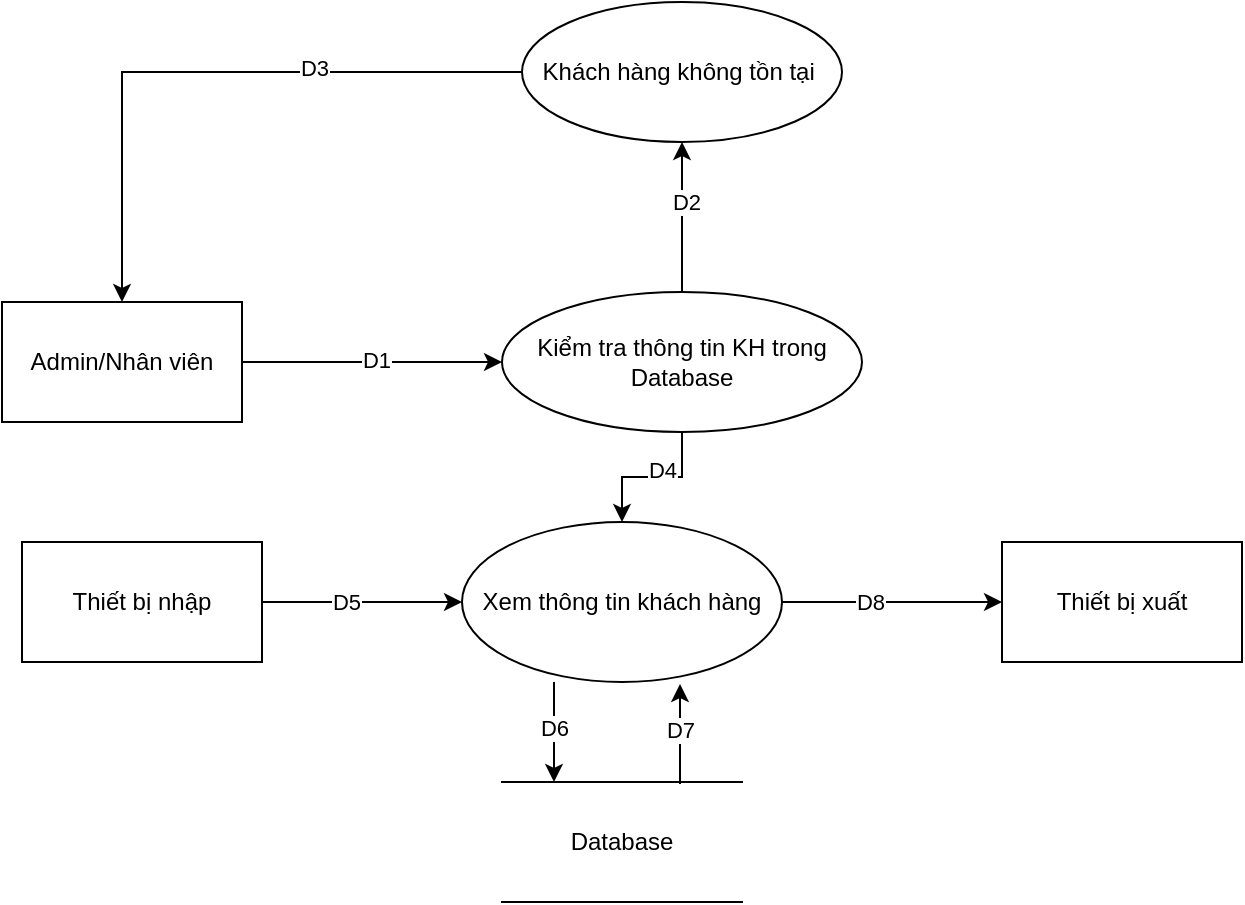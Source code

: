 <mxfile version="26.1.3">
  <diagram name="Trang-1" id="zOjM11FqY31gruz-tnVd">
    <mxGraphModel dx="1050" dy="522" grid="1" gridSize="10" guides="1" tooltips="1" connect="1" arrows="1" fold="1" page="1" pageScale="1" pageWidth="827" pageHeight="1169" math="0" shadow="0">
      <root>
        <mxCell id="0" />
        <mxCell id="1" parent="0" />
        <mxCell id="Z7QoO1elIAS8lSmZZ-nj-12" style="edgeStyle=orthogonalEdgeStyle;rounded=0;orthogonalLoop=1;jettySize=auto;html=1;entryX=0.5;entryY=0;entryDx=0;entryDy=0;" edge="1" parent="1">
          <mxGeometry relative="1" as="geometry">
            <mxPoint x="396" y="360" as="sourcePoint" />
            <mxPoint x="396" y="410" as="targetPoint" />
          </mxGeometry>
        </mxCell>
        <mxCell id="Z7QoO1elIAS8lSmZZ-nj-22" value="D6" style="edgeLabel;html=1;align=center;verticalAlign=middle;resizable=0;points=[];" vertex="1" connectable="0" parent="Z7QoO1elIAS8lSmZZ-nj-12">
          <mxGeometry x="-0.11" relative="1" as="geometry">
            <mxPoint as="offset" />
          </mxGeometry>
        </mxCell>
        <mxCell id="Z7QoO1elIAS8lSmZZ-nj-14" value="" style="edgeStyle=orthogonalEdgeStyle;rounded=0;orthogonalLoop=1;jettySize=auto;html=1;" edge="1" parent="1" source="Z7QoO1elIAS8lSmZZ-nj-1" target="Z7QoO1elIAS8lSmZZ-nj-3">
          <mxGeometry relative="1" as="geometry" />
        </mxCell>
        <mxCell id="Z7QoO1elIAS8lSmZZ-nj-26" value="D8" style="edgeLabel;html=1;align=center;verticalAlign=middle;resizable=0;points=[];" vertex="1" connectable="0" parent="Z7QoO1elIAS8lSmZZ-nj-14">
          <mxGeometry x="-0.204" relative="1" as="geometry">
            <mxPoint as="offset" />
          </mxGeometry>
        </mxCell>
        <mxCell id="Z7QoO1elIAS8lSmZZ-nj-1" value="Xem thông tin khách hàng" style="ellipse;whiteSpace=wrap;html=1;" vertex="1" parent="1">
          <mxGeometry x="350" y="280" width="160" height="80" as="geometry" />
        </mxCell>
        <mxCell id="Z7QoO1elIAS8lSmZZ-nj-13" style="edgeStyle=orthogonalEdgeStyle;rounded=0;orthogonalLoop=1;jettySize=auto;html=1;entryX=0;entryY=0.5;entryDx=0;entryDy=0;" edge="1" parent="1" source="Z7QoO1elIAS8lSmZZ-nj-2" target="Z7QoO1elIAS8lSmZZ-nj-1">
          <mxGeometry relative="1" as="geometry" />
        </mxCell>
        <mxCell id="Z7QoO1elIAS8lSmZZ-nj-21" value="D5" style="edgeLabel;html=1;align=center;verticalAlign=middle;resizable=0;points=[];" vertex="1" connectable="0" parent="Z7QoO1elIAS8lSmZZ-nj-13">
          <mxGeometry x="-0.164" relative="1" as="geometry">
            <mxPoint as="offset" />
          </mxGeometry>
        </mxCell>
        <mxCell id="Z7QoO1elIAS8lSmZZ-nj-2" value="Thiết bị nhập" style="rounded=0;whiteSpace=wrap;html=1;" vertex="1" parent="1">
          <mxGeometry x="130" y="290" width="120" height="60" as="geometry" />
        </mxCell>
        <mxCell id="Z7QoO1elIAS8lSmZZ-nj-3" value="Thiết bị xuất" style="rounded=0;whiteSpace=wrap;html=1;" vertex="1" parent="1">
          <mxGeometry x="620" y="290" width="120" height="60" as="geometry" />
        </mxCell>
        <mxCell id="Z7QoO1elIAS8lSmZZ-nj-9" style="edgeStyle=orthogonalEdgeStyle;rounded=0;orthogonalLoop=1;jettySize=auto;html=1;entryX=0;entryY=0.5;entryDx=0;entryDy=0;" edge="1" parent="1" source="Z7QoO1elIAS8lSmZZ-nj-5" target="Z7QoO1elIAS8lSmZZ-nj-7">
          <mxGeometry relative="1" as="geometry" />
        </mxCell>
        <mxCell id="Z7QoO1elIAS8lSmZZ-nj-16" value="D1" style="edgeLabel;html=1;align=center;verticalAlign=middle;resizable=0;points=[];" vertex="1" connectable="0" parent="Z7QoO1elIAS8lSmZZ-nj-9">
          <mxGeometry x="0.028" y="1" relative="1" as="geometry">
            <mxPoint as="offset" />
          </mxGeometry>
        </mxCell>
        <mxCell id="Z7QoO1elIAS8lSmZZ-nj-5" value="Admin/Nhân viên" style="rounded=0;whiteSpace=wrap;html=1;" vertex="1" parent="1">
          <mxGeometry x="120" y="170" width="120" height="60" as="geometry" />
        </mxCell>
        <mxCell id="Z7QoO1elIAS8lSmZZ-nj-24" value="" style="edgeStyle=orthogonalEdgeStyle;rounded=0;orthogonalLoop=1;jettySize=auto;html=1;" edge="1" parent="1">
          <mxGeometry relative="1" as="geometry">
            <mxPoint x="459" y="411" as="sourcePoint" />
            <mxPoint x="459" y="361" as="targetPoint" />
          </mxGeometry>
        </mxCell>
        <mxCell id="Z7QoO1elIAS8lSmZZ-nj-25" value="D7" style="edgeLabel;html=1;align=center;verticalAlign=middle;resizable=0;points=[];" vertex="1" connectable="0" parent="Z7QoO1elIAS8lSmZZ-nj-24">
          <mxGeometry x="0.088" relative="1" as="geometry">
            <mxPoint as="offset" />
          </mxGeometry>
        </mxCell>
        <mxCell id="Z7QoO1elIAS8lSmZZ-nj-6" value="Database" style="shape=partialRectangle;whiteSpace=wrap;html=1;left=0;right=0;fillColor=none;" vertex="1" parent="1">
          <mxGeometry x="370" y="410" width="120" height="60" as="geometry" />
        </mxCell>
        <mxCell id="Z7QoO1elIAS8lSmZZ-nj-10" style="edgeStyle=orthogonalEdgeStyle;rounded=0;orthogonalLoop=1;jettySize=auto;html=1;entryX=0.5;entryY=1;entryDx=0;entryDy=0;" edge="1" parent="1" source="Z7QoO1elIAS8lSmZZ-nj-7" target="Z7QoO1elIAS8lSmZZ-nj-8">
          <mxGeometry relative="1" as="geometry" />
        </mxCell>
        <mxCell id="Z7QoO1elIAS8lSmZZ-nj-17" value="D2" style="edgeLabel;html=1;align=center;verticalAlign=middle;resizable=0;points=[];" vertex="1" connectable="0" parent="Z7QoO1elIAS8lSmZZ-nj-10">
          <mxGeometry x="0.206" y="-2" relative="1" as="geometry">
            <mxPoint as="offset" />
          </mxGeometry>
        </mxCell>
        <mxCell id="Z7QoO1elIAS8lSmZZ-nj-15" value="" style="edgeStyle=orthogonalEdgeStyle;rounded=0;orthogonalLoop=1;jettySize=auto;html=1;" edge="1" parent="1" source="Z7QoO1elIAS8lSmZZ-nj-7" target="Z7QoO1elIAS8lSmZZ-nj-1">
          <mxGeometry relative="1" as="geometry" />
        </mxCell>
        <mxCell id="Z7QoO1elIAS8lSmZZ-nj-20" value="D4" style="edgeLabel;html=1;align=center;verticalAlign=middle;resizable=0;points=[];" vertex="1" connectable="0" parent="Z7QoO1elIAS8lSmZZ-nj-15">
          <mxGeometry x="-0.12" y="-4" relative="1" as="geometry">
            <mxPoint as="offset" />
          </mxGeometry>
        </mxCell>
        <mxCell id="Z7QoO1elIAS8lSmZZ-nj-7" value="Kiểm tra thông tin KH trong Database" style="ellipse;whiteSpace=wrap;html=1;" vertex="1" parent="1">
          <mxGeometry x="370" y="165" width="180" height="70" as="geometry" />
        </mxCell>
        <mxCell id="Z7QoO1elIAS8lSmZZ-nj-11" style="edgeStyle=orthogonalEdgeStyle;rounded=0;orthogonalLoop=1;jettySize=auto;html=1;entryX=0.5;entryY=0;entryDx=0;entryDy=0;" edge="1" parent="1" source="Z7QoO1elIAS8lSmZZ-nj-8" target="Z7QoO1elIAS8lSmZZ-nj-5">
          <mxGeometry relative="1" as="geometry" />
        </mxCell>
        <mxCell id="Z7QoO1elIAS8lSmZZ-nj-18" value="D3" style="edgeLabel;html=1;align=center;verticalAlign=middle;resizable=0;points=[];" vertex="1" connectable="0" parent="Z7QoO1elIAS8lSmZZ-nj-11">
          <mxGeometry x="-0.337" y="-2" relative="1" as="geometry">
            <mxPoint as="offset" />
          </mxGeometry>
        </mxCell>
        <mxCell id="Z7QoO1elIAS8lSmZZ-nj-8" value="Khách hàng không tồn tại&amp;nbsp;" style="ellipse;whiteSpace=wrap;html=1;" vertex="1" parent="1">
          <mxGeometry x="380" y="20" width="160" height="70" as="geometry" />
        </mxCell>
      </root>
    </mxGraphModel>
  </diagram>
</mxfile>
